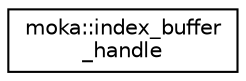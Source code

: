 digraph "Graphical Class Hierarchy"
{
 // LATEX_PDF_SIZE
  edge [fontname="Helvetica",fontsize="10",labelfontname="Helvetica",labelfontsize="10"];
  node [fontname="Helvetica",fontsize="10",shape=record];
  rankdir="LR";
  Node0 [label="moka::index_buffer\l_handle",height=0.2,width=0.4,color="black", fillcolor="white", style="filled",URL="$structmoka_1_1index__buffer__handle.html",tooltip="A handle to a index buffer object on the device."];
}
